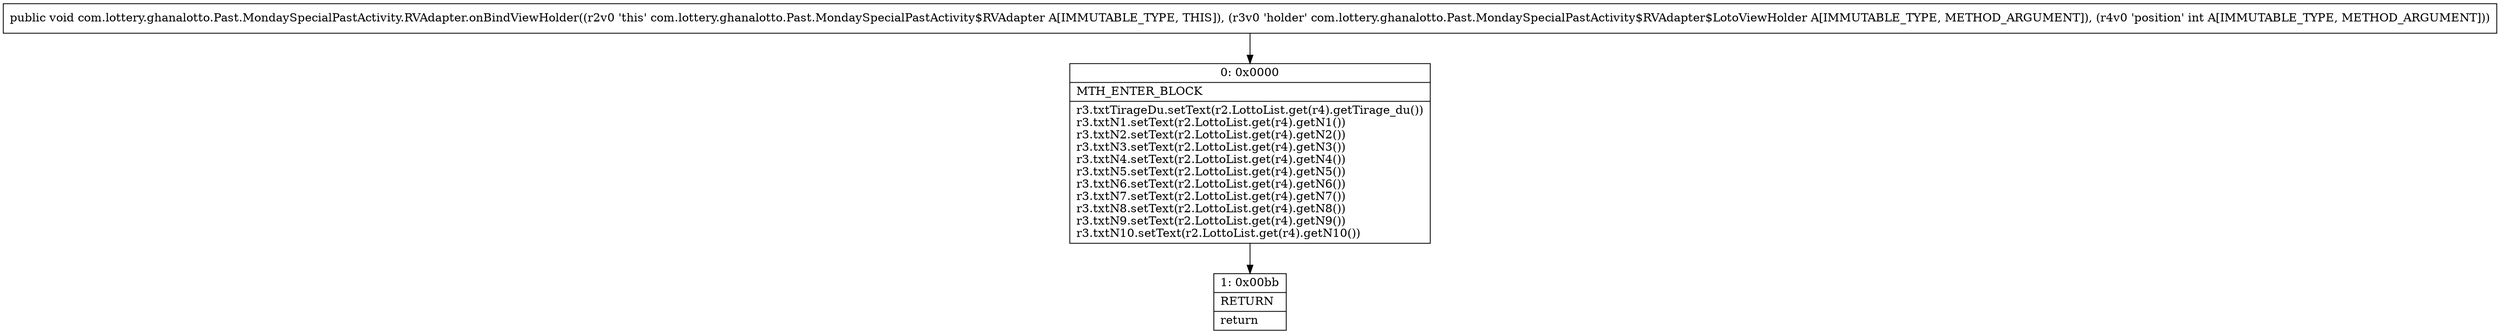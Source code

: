 digraph "CFG forcom.lottery.ghanalotto.Past.MondaySpecialPastActivity.RVAdapter.onBindViewHolder(Lcom\/lottery\/ghanalotto\/Past\/MondaySpecialPastActivity$RVAdapter$LotoViewHolder;I)V" {
Node_0 [shape=record,label="{0\:\ 0x0000|MTH_ENTER_BLOCK\l|r3.txtTirageDu.setText(r2.LottoList.get(r4).getTirage_du())\lr3.txtN1.setText(r2.LottoList.get(r4).getN1())\lr3.txtN2.setText(r2.LottoList.get(r4).getN2())\lr3.txtN3.setText(r2.LottoList.get(r4).getN3())\lr3.txtN4.setText(r2.LottoList.get(r4).getN4())\lr3.txtN5.setText(r2.LottoList.get(r4).getN5())\lr3.txtN6.setText(r2.LottoList.get(r4).getN6())\lr3.txtN7.setText(r2.LottoList.get(r4).getN7())\lr3.txtN8.setText(r2.LottoList.get(r4).getN8())\lr3.txtN9.setText(r2.LottoList.get(r4).getN9())\lr3.txtN10.setText(r2.LottoList.get(r4).getN10())\l}"];
Node_1 [shape=record,label="{1\:\ 0x00bb|RETURN\l|return\l}"];
MethodNode[shape=record,label="{public void com.lottery.ghanalotto.Past.MondaySpecialPastActivity.RVAdapter.onBindViewHolder((r2v0 'this' com.lottery.ghanalotto.Past.MondaySpecialPastActivity$RVAdapter A[IMMUTABLE_TYPE, THIS]), (r3v0 'holder' com.lottery.ghanalotto.Past.MondaySpecialPastActivity$RVAdapter$LotoViewHolder A[IMMUTABLE_TYPE, METHOD_ARGUMENT]), (r4v0 'position' int A[IMMUTABLE_TYPE, METHOD_ARGUMENT])) }"];
MethodNode -> Node_0;
Node_0 -> Node_1;
}

